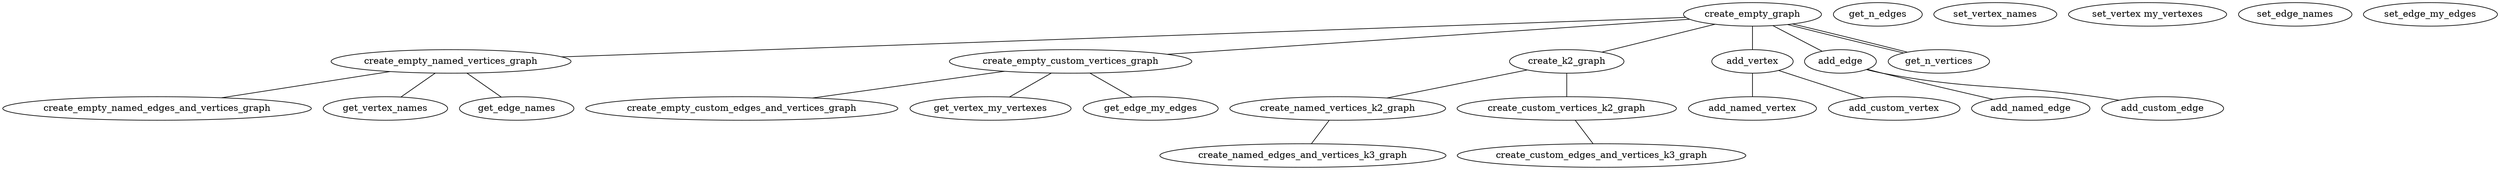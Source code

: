 graph G {
0[label=create_empty_graph];
1[label=create_empty_named_vertices_graph];
2[label=create_empty_named_edges_and_vertices_graph];
3[label=create_empty_custom_vertices_graph];
4[label=create_empty_custom_edges_and_vertices_graph];
5[label=create_k2_graph];
6[label=create_named_vertices_k2_graph];
7[label=create_named_edges_and_vertices_k3_graph];
8[label=create_custom_vertices_k2_graph];
9[label=create_custom_edges_and_vertices_k3_graph];
10[label=add_vertex];
11[label=add_named_vertex];
12[label=add_custom_vertex];
13[label=add_edge];
14[label=add_named_edge];
15[label=add_custom_edge];
16[label=get_n_vertices];
17[label=get_n_edges];
18[label=get_vertex_names];
19[label=get_vertex_my_vertexes];
20[label=get_edge_names];
21[label=get_edge_my_edges];
22[label=set_vertex_names];
23[label="set_vertex my_vertexes"];
24[label=set_edge_names];
25[label=set_edge_my_edges];
0--1 [label=""];
1--2 [label=""];
0--3 [label=""];
3--4 [label=""];
0--5 [label=""];
5--6 [label=""];
6--7 [label=""];
5--8 [label=""];
8--9 [label=""];
0--10 [label=""];
10--11 [label=""];
10--12 [label=""];
0--13 [label=""];
13--14 [label=""];
13--15 [label=""];
0--16 [label=""];
0--16 [label=""];
1--18 [label=""];
1--20 [label=""];
3--19 [label=""];
3--21 [label=""];
}
